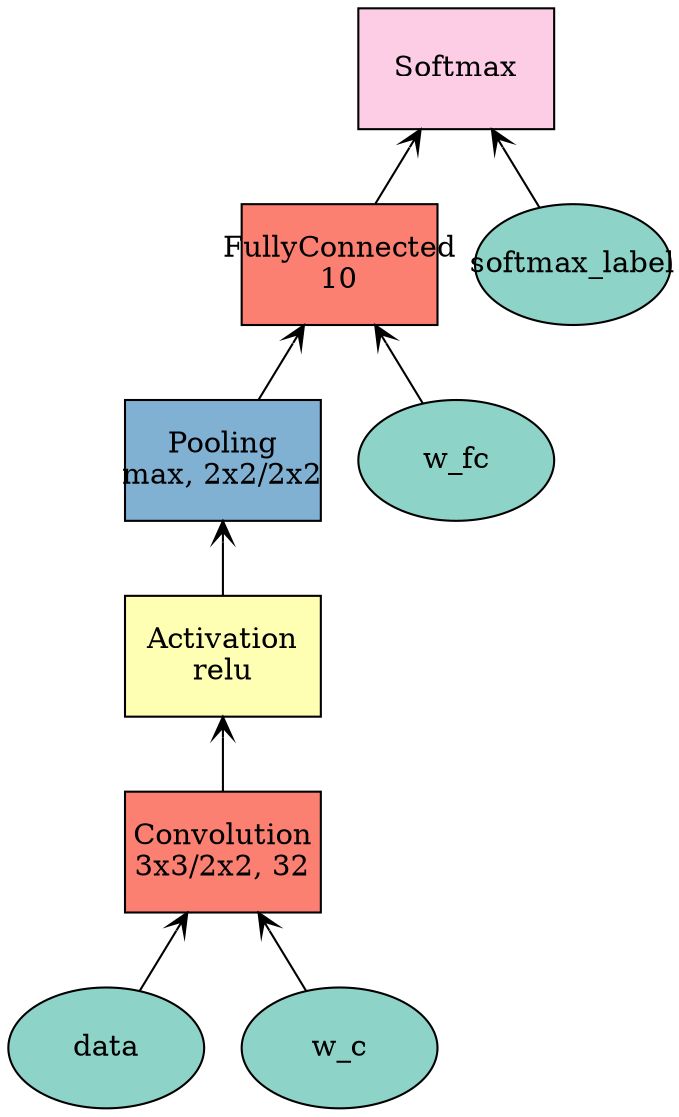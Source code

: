 digraph plot {
	data [label=data fillcolor="#8dd3c7" fixedsize=true height=0.8034 shape=oval style=filled width=1.3]
	w_c [label=w_c fillcolor="#8dd3c7" fixedsize=true height=0.8034 shape=oval style=filled width=1.3]
	first_conv [label="Convolution\n3x3/2x2, 32" fillcolor="#fb8072" fixedsize=true height=0.8034 shape=box style=filled width=1.3]
	first_relu [label="Activation\nrelu" fillcolor="#ffffb3" fixedsize=true height=0.8034 shape=box style=filled width=1.3]
	first_pool [label="Pooling\nmax, 2x2/2x2" fillcolor="#80b1d3" fixedsize=true height=0.8034 shape=box style=filled width=1.3]
	w_fc [label=w_fc fillcolor="#8dd3c7" fixedsize=true height=0.8034 shape=oval style=filled width=1.3]
	first_fc [label="FullyConnected\n10" fillcolor="#fb8072" fixedsize=true height=0.8034 shape=box style=filled width=1.3]
	softmax_label [label=softmax_label fillcolor="#8dd3c7" fixedsize=true height=0.8034 shape=oval style=filled width=1.3]
	Softmax [label=Softmax fillcolor="#fccde5" fixedsize=true height=0.8034 shape=box style=filled width=1.3]
	first_conv -> data [arrowtail=open dir=back]
	first_conv -> w_c [arrowtail=open dir=back]
	first_relu -> first_conv [arrowtail=open dir=back]
	first_pool -> first_relu [arrowtail=open dir=back]
	first_fc -> first_pool [arrowtail=open dir=back]
	first_fc -> w_fc [arrowtail=open dir=back]
	Softmax -> first_fc [arrowtail=open dir=back]
	Softmax -> softmax_label [arrowtail=open dir=back]
}
